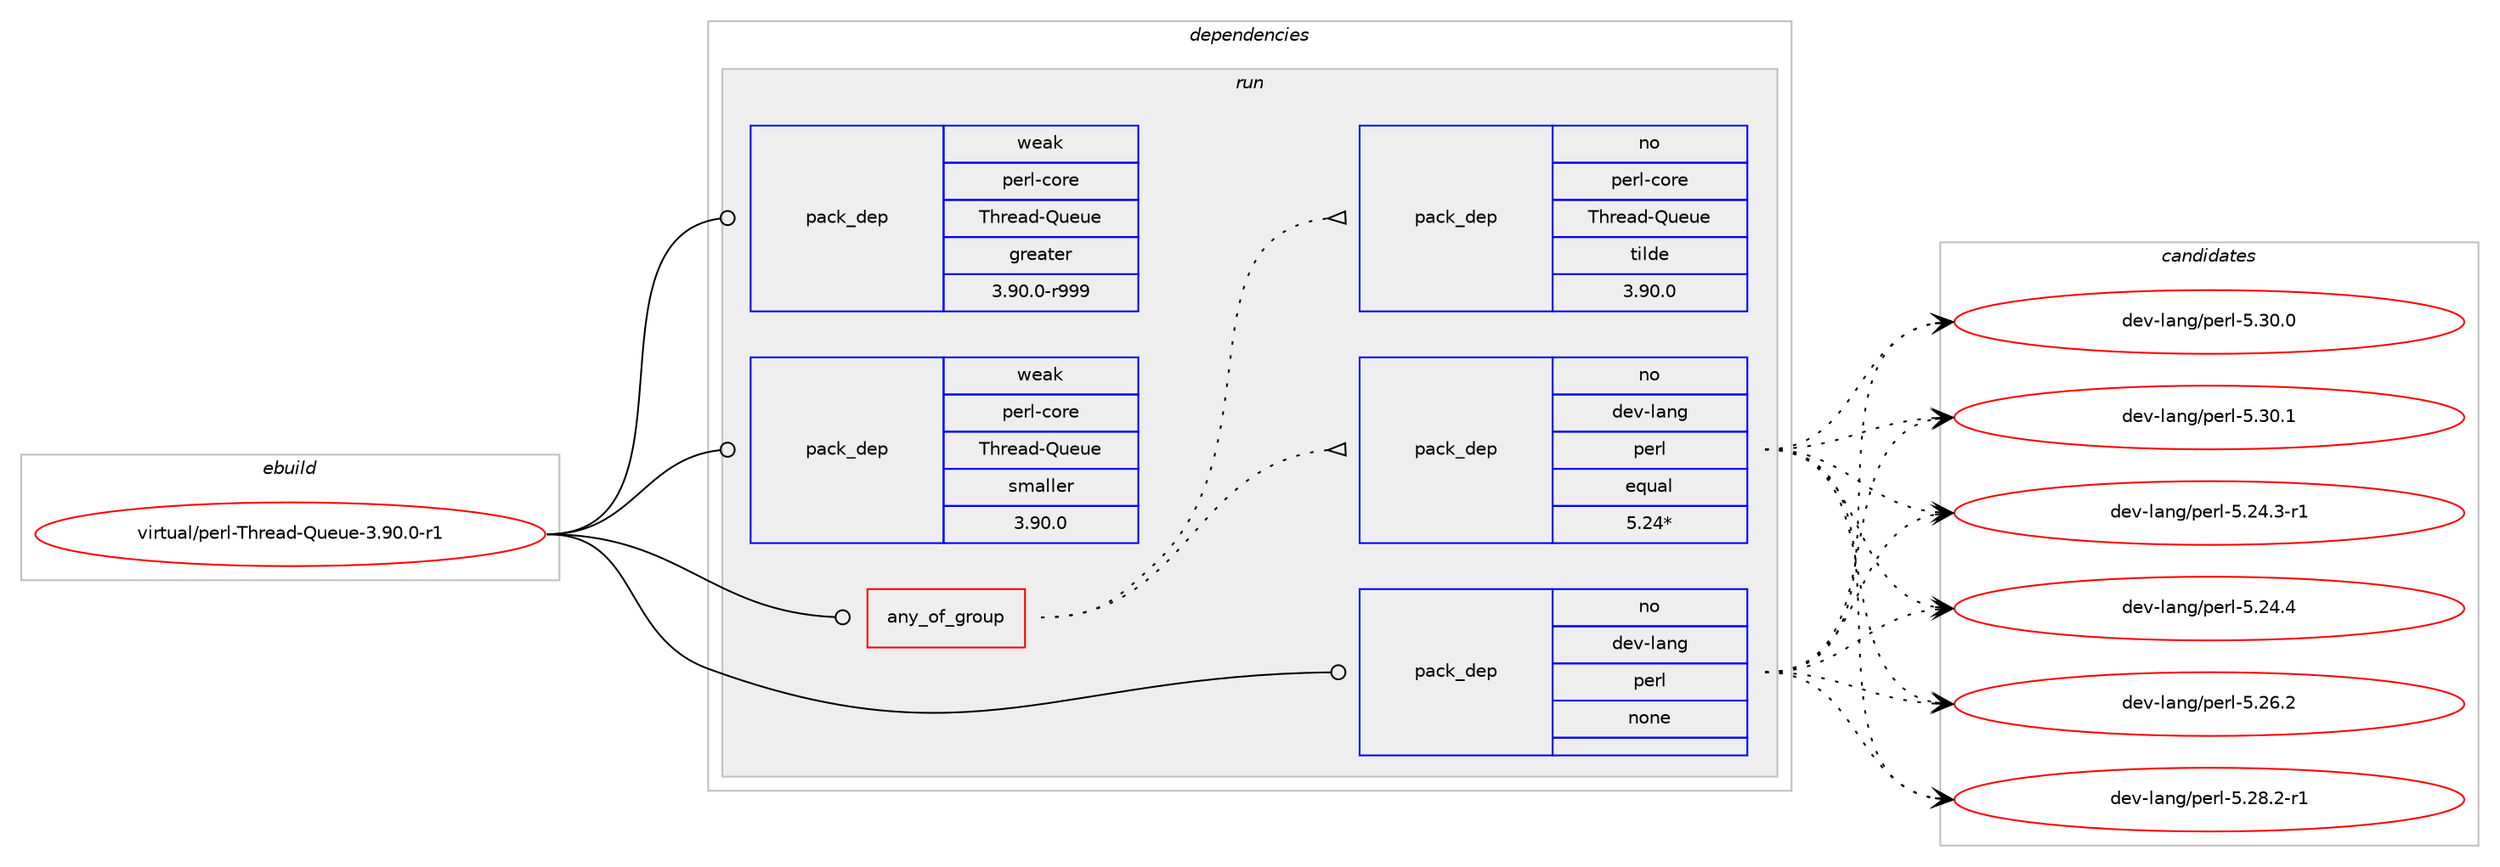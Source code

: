 digraph prolog {

# *************
# Graph options
# *************

newrank=true;
concentrate=true;
compound=true;
graph [rankdir=LR,fontname=Helvetica,fontsize=10,ranksep=1.5];#, ranksep=2.5, nodesep=0.2];
edge  [arrowhead=vee];
node  [fontname=Helvetica,fontsize=10];

# **********
# The ebuild
# **********

subgraph cluster_leftcol {
color=gray;
rank=same;
label=<<i>ebuild</i>>;
id [label="virtual/perl-Thread-Queue-3.90.0-r1", color=red, width=4, href="../virtual/perl-Thread-Queue-3.90.0-r1.svg"];
}

# ****************
# The dependencies
# ****************

subgraph cluster_midcol {
color=gray;
label=<<i>dependencies</i>>;
subgraph cluster_compile {
fillcolor="#eeeeee";
style=filled;
label=<<i>compile</i>>;
}
subgraph cluster_compileandrun {
fillcolor="#eeeeee";
style=filled;
label=<<i>compile and run</i>>;
}
subgraph cluster_run {
fillcolor="#eeeeee";
style=filled;
label=<<i>run</i>>;
subgraph any15567 {
dependency901939 [label=<<TABLE BORDER="0" CELLBORDER="1" CELLSPACING="0" CELLPADDING="4"><TR><TD CELLPADDING="10">any_of_group</TD></TR></TABLE>>, shape=none, color=red];subgraph pack669421 {
dependency901940 [label=<<TABLE BORDER="0" CELLBORDER="1" CELLSPACING="0" CELLPADDING="4" WIDTH="220"><TR><TD ROWSPAN="6" CELLPADDING="30">pack_dep</TD></TR><TR><TD WIDTH="110">no</TD></TR><TR><TD>dev-lang</TD></TR><TR><TD>perl</TD></TR><TR><TD>equal</TD></TR><TR><TD>5.24*</TD></TR></TABLE>>, shape=none, color=blue];
}
dependency901939:e -> dependency901940:w [weight=20,style="dotted",arrowhead="oinv"];
subgraph pack669422 {
dependency901941 [label=<<TABLE BORDER="0" CELLBORDER="1" CELLSPACING="0" CELLPADDING="4" WIDTH="220"><TR><TD ROWSPAN="6" CELLPADDING="30">pack_dep</TD></TR><TR><TD WIDTH="110">no</TD></TR><TR><TD>perl-core</TD></TR><TR><TD>Thread-Queue</TD></TR><TR><TD>tilde</TD></TR><TR><TD>3.90.0</TD></TR></TABLE>>, shape=none, color=blue];
}
dependency901939:e -> dependency901941:w [weight=20,style="dotted",arrowhead="oinv"];
}
id:e -> dependency901939:w [weight=20,style="solid",arrowhead="odot"];
subgraph pack669423 {
dependency901942 [label=<<TABLE BORDER="0" CELLBORDER="1" CELLSPACING="0" CELLPADDING="4" WIDTH="220"><TR><TD ROWSPAN="6" CELLPADDING="30">pack_dep</TD></TR><TR><TD WIDTH="110">no</TD></TR><TR><TD>dev-lang</TD></TR><TR><TD>perl</TD></TR><TR><TD>none</TD></TR><TR><TD></TD></TR></TABLE>>, shape=none, color=blue];
}
id:e -> dependency901942:w [weight=20,style="solid",arrowhead="odot"];
subgraph pack669424 {
dependency901943 [label=<<TABLE BORDER="0" CELLBORDER="1" CELLSPACING="0" CELLPADDING="4" WIDTH="220"><TR><TD ROWSPAN="6" CELLPADDING="30">pack_dep</TD></TR><TR><TD WIDTH="110">weak</TD></TR><TR><TD>perl-core</TD></TR><TR><TD>Thread-Queue</TD></TR><TR><TD>greater</TD></TR><TR><TD>3.90.0-r999</TD></TR></TABLE>>, shape=none, color=blue];
}
id:e -> dependency901943:w [weight=20,style="solid",arrowhead="odot"];
subgraph pack669425 {
dependency901944 [label=<<TABLE BORDER="0" CELLBORDER="1" CELLSPACING="0" CELLPADDING="4" WIDTH="220"><TR><TD ROWSPAN="6" CELLPADDING="30">pack_dep</TD></TR><TR><TD WIDTH="110">weak</TD></TR><TR><TD>perl-core</TD></TR><TR><TD>Thread-Queue</TD></TR><TR><TD>smaller</TD></TR><TR><TD>3.90.0</TD></TR></TABLE>>, shape=none, color=blue];
}
id:e -> dependency901944:w [weight=20,style="solid",arrowhead="odot"];
}
}

# **************
# The candidates
# **************

subgraph cluster_choices {
rank=same;
color=gray;
label=<<i>candidates</i>>;

subgraph choice669421 {
color=black;
nodesep=1;
choice100101118451089711010347112101114108455346505246514511449 [label="dev-lang/perl-5.24.3-r1", color=red, width=4,href="../dev-lang/perl-5.24.3-r1.svg"];
choice10010111845108971101034711210111410845534650524652 [label="dev-lang/perl-5.24.4", color=red, width=4,href="../dev-lang/perl-5.24.4.svg"];
choice10010111845108971101034711210111410845534650544650 [label="dev-lang/perl-5.26.2", color=red, width=4,href="../dev-lang/perl-5.26.2.svg"];
choice100101118451089711010347112101114108455346505646504511449 [label="dev-lang/perl-5.28.2-r1", color=red, width=4,href="../dev-lang/perl-5.28.2-r1.svg"];
choice10010111845108971101034711210111410845534651484648 [label="dev-lang/perl-5.30.0", color=red, width=4,href="../dev-lang/perl-5.30.0.svg"];
choice10010111845108971101034711210111410845534651484649 [label="dev-lang/perl-5.30.1", color=red, width=4,href="../dev-lang/perl-5.30.1.svg"];
dependency901940:e -> choice100101118451089711010347112101114108455346505246514511449:w [style=dotted,weight="100"];
dependency901940:e -> choice10010111845108971101034711210111410845534650524652:w [style=dotted,weight="100"];
dependency901940:e -> choice10010111845108971101034711210111410845534650544650:w [style=dotted,weight="100"];
dependency901940:e -> choice100101118451089711010347112101114108455346505646504511449:w [style=dotted,weight="100"];
dependency901940:e -> choice10010111845108971101034711210111410845534651484648:w [style=dotted,weight="100"];
dependency901940:e -> choice10010111845108971101034711210111410845534651484649:w [style=dotted,weight="100"];
}
subgraph choice669422 {
color=black;
nodesep=1;
}
subgraph choice669423 {
color=black;
nodesep=1;
choice100101118451089711010347112101114108455346505246514511449 [label="dev-lang/perl-5.24.3-r1", color=red, width=4,href="../dev-lang/perl-5.24.3-r1.svg"];
choice10010111845108971101034711210111410845534650524652 [label="dev-lang/perl-5.24.4", color=red, width=4,href="../dev-lang/perl-5.24.4.svg"];
choice10010111845108971101034711210111410845534650544650 [label="dev-lang/perl-5.26.2", color=red, width=4,href="../dev-lang/perl-5.26.2.svg"];
choice100101118451089711010347112101114108455346505646504511449 [label="dev-lang/perl-5.28.2-r1", color=red, width=4,href="../dev-lang/perl-5.28.2-r1.svg"];
choice10010111845108971101034711210111410845534651484648 [label="dev-lang/perl-5.30.0", color=red, width=4,href="../dev-lang/perl-5.30.0.svg"];
choice10010111845108971101034711210111410845534651484649 [label="dev-lang/perl-5.30.1", color=red, width=4,href="../dev-lang/perl-5.30.1.svg"];
dependency901942:e -> choice100101118451089711010347112101114108455346505246514511449:w [style=dotted,weight="100"];
dependency901942:e -> choice10010111845108971101034711210111410845534650524652:w [style=dotted,weight="100"];
dependency901942:e -> choice10010111845108971101034711210111410845534650544650:w [style=dotted,weight="100"];
dependency901942:e -> choice100101118451089711010347112101114108455346505646504511449:w [style=dotted,weight="100"];
dependency901942:e -> choice10010111845108971101034711210111410845534651484648:w [style=dotted,weight="100"];
dependency901942:e -> choice10010111845108971101034711210111410845534651484649:w [style=dotted,weight="100"];
}
subgraph choice669424 {
color=black;
nodesep=1;
}
subgraph choice669425 {
color=black;
nodesep=1;
}
}

}
